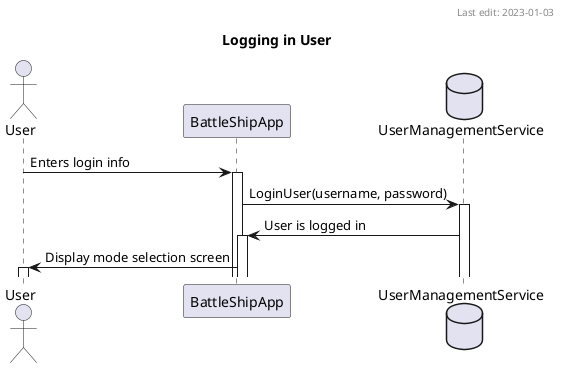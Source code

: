 @startuml
'Author: Hayden Carpenter
'Last Edit: 2023-01-03
title Logging in User
header Last edit: 2023-01-03
actor User
participant BattleShipApp as gui
database UserManagementService as db

User->gui++: Enters login info
gui->db++:LoginUser(username, password)
gui<-db++:User is logged in
gui->User++:Display mode selection screen
@enduml